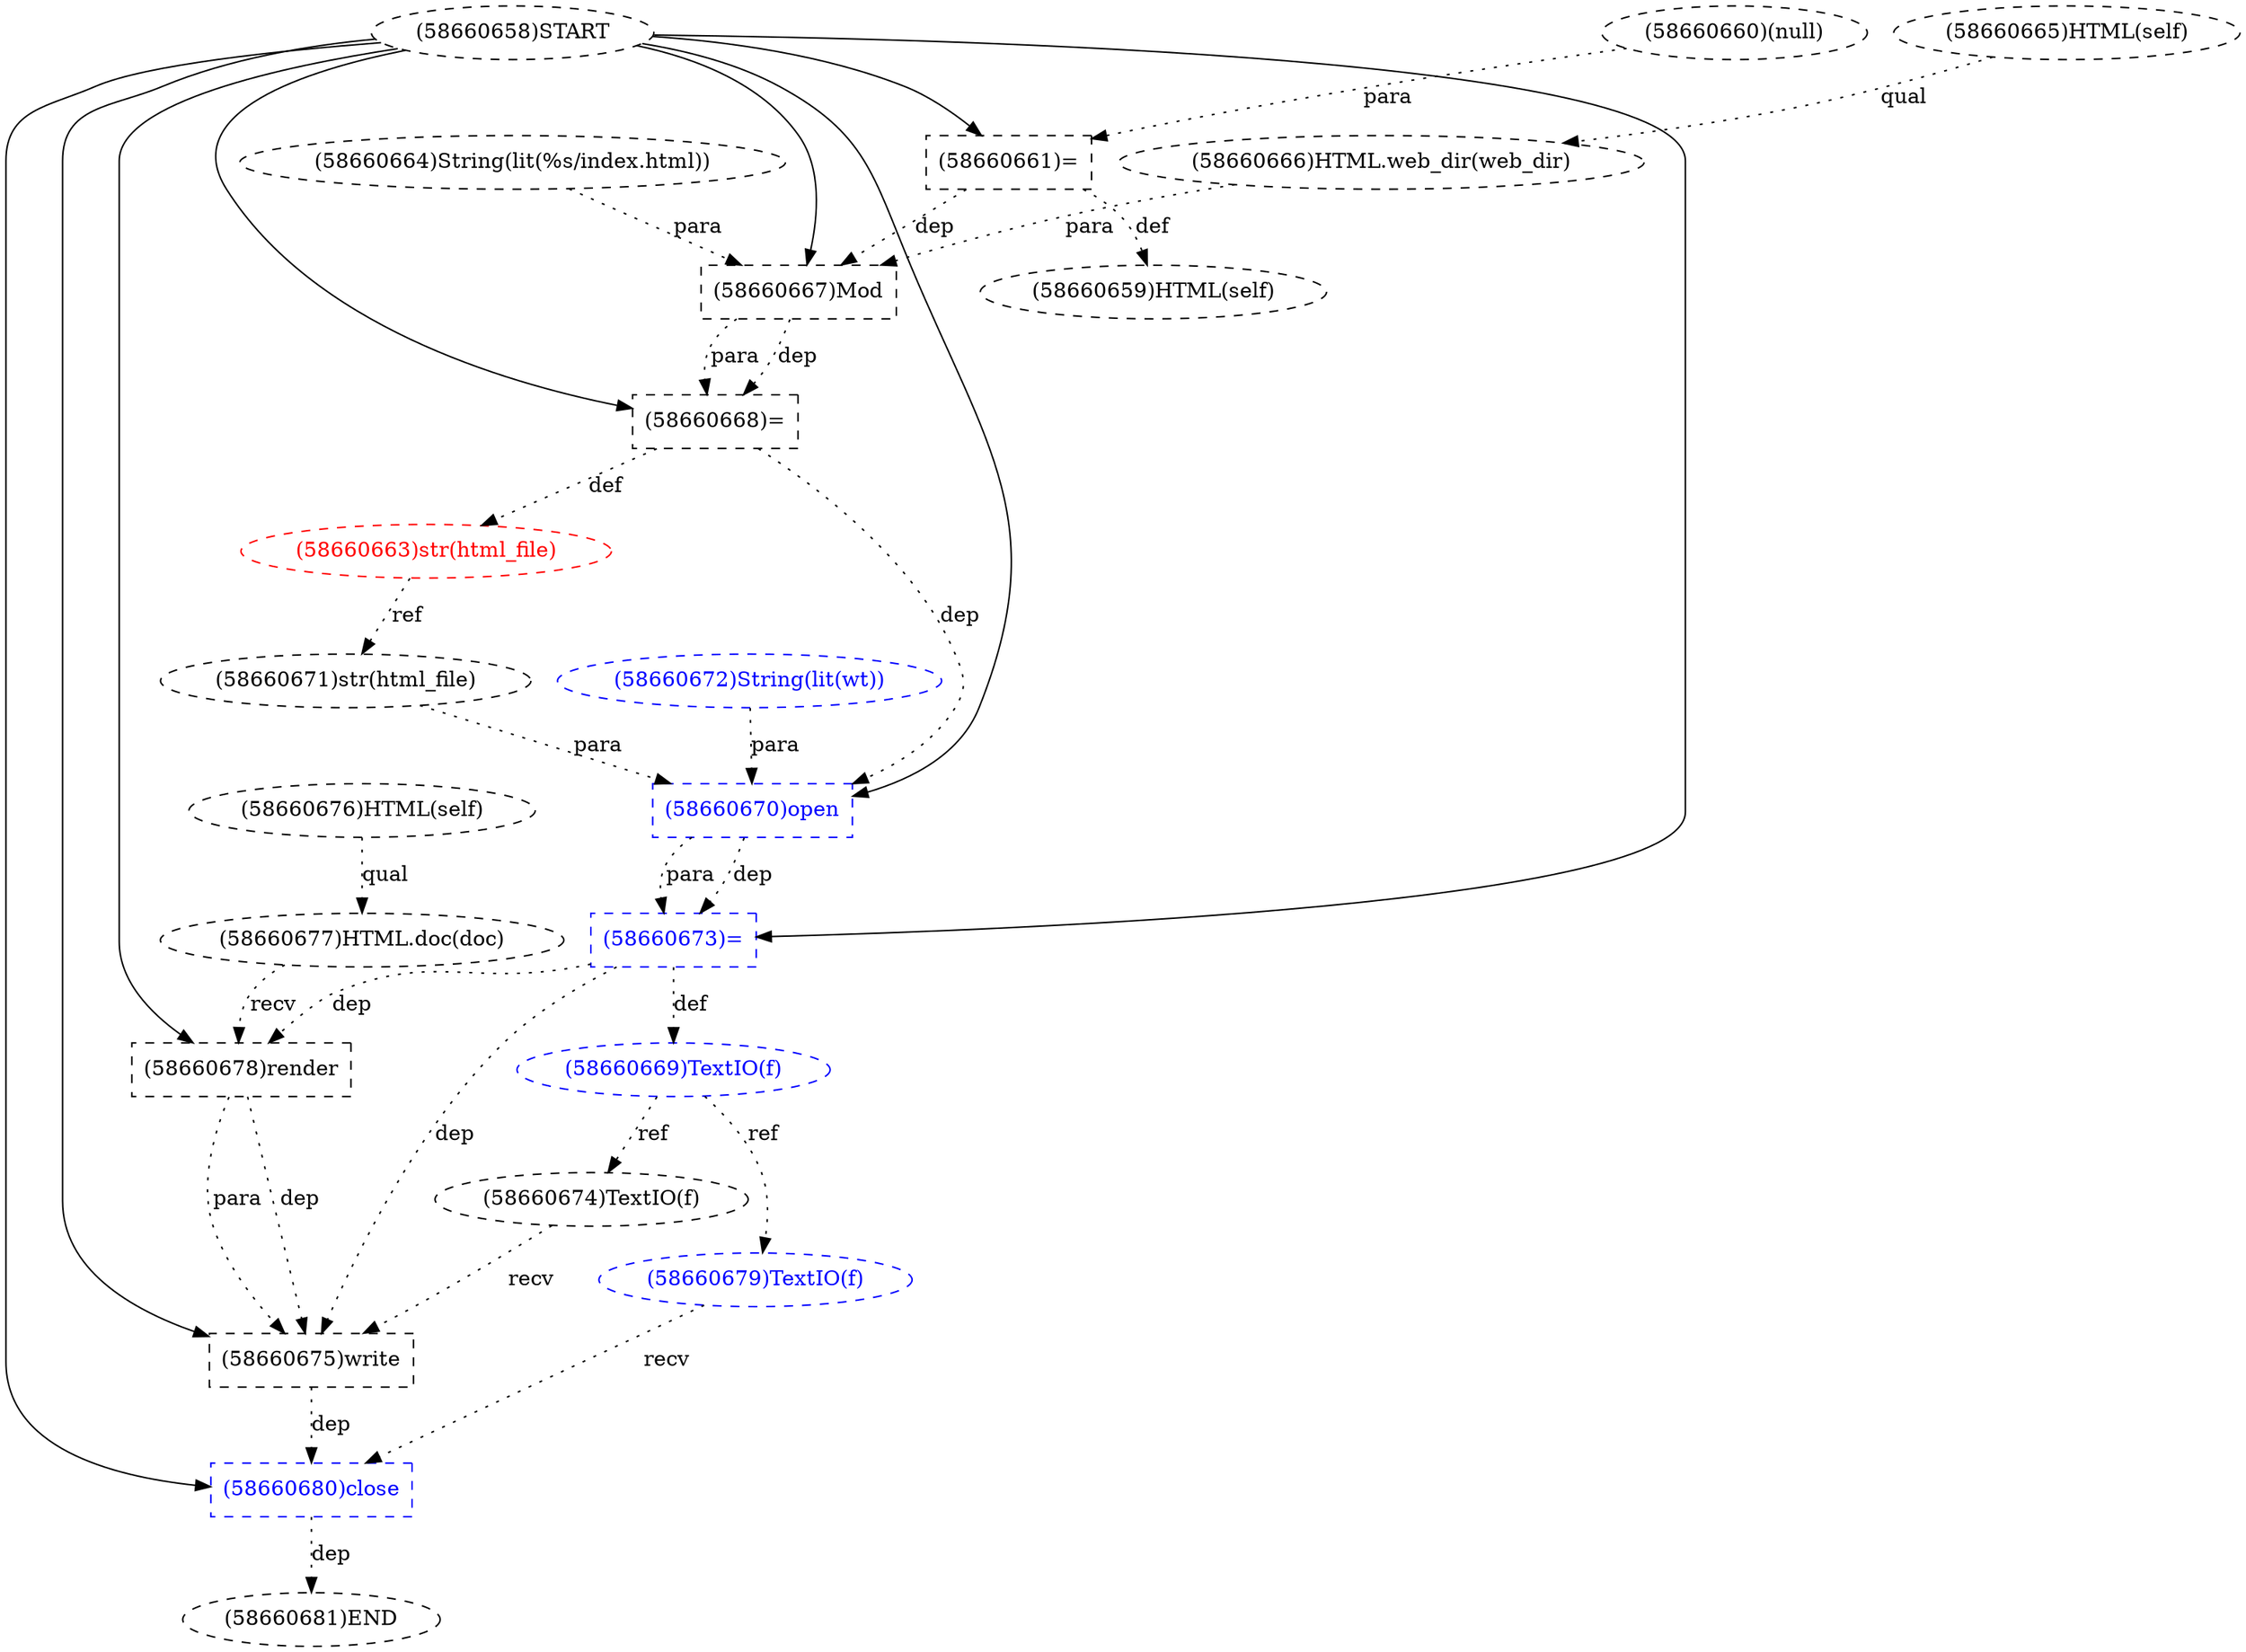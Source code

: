 digraph G {
1 [label="(58660668)=" shape=box style=dashed]
2 [label="(58660676)HTML(self)" shape=ellipse style=dashed]
3 [label="(58660681)END" style=dashed]
4 [label="(58660660)(null)" shape=ellipse style=dashed]
5 [label="(58660667)Mod" shape=box style=dashed]
6 [label="(58660665)HTML(self)" shape=ellipse style=dashed]
7 [label="(58660672)String(lit(wt))" shape=ellipse style=dashed color=blue fontcolor=blue]
8 [label="(58660669)TextIO(f)" shape=ellipse style=dashed color=blue fontcolor=blue]
9 [label="(58660659)HTML(self)" shape=ellipse style=dashed]
10 [label="(58660674)TextIO(f)" shape=ellipse style=dashed]
11 [label="(58660675)write" shape=box style=dashed]
12 [label="(58660677)HTML.doc(doc)" shape=ellipse style=dashed]
13 [label="(58660663)str(html_file)" shape=ellipse style=dashed color=red fontcolor=red]
14 [label="(58660678)render" shape=box style=dashed]
15 [label="(58660666)HTML.web_dir(web_dir)" shape=ellipse style=dashed]
16 [label="(58660671)str(html_file)" shape=ellipse style=dashed]
17 [label="(58660670)open" shape=box style=dashed color=blue fontcolor=blue]
18 [label="(58660661)=" shape=box style=dashed]
19 [label="(58660664)String(lit(%s/index.html))" shape=ellipse style=dashed]
20 [label="(58660679)TextIO(f)" shape=ellipse style=dashed color=blue fontcolor=blue]
21 [label="(58660658)START" style=dashed]
22 [label="(58660680)close" shape=box style=dashed color=blue fontcolor=blue]
23 [label="(58660673)=" shape=box style=dashed color=blue fontcolor=blue]
21 -> 1 [label="" style=solid];
5 -> 1 [label="dep" style=dotted];
5 -> 1 [label="para" style=dotted];
22 -> 3 [label="dep" style=dotted];
21 -> 5 [label="" style=solid];
19 -> 5 [label="para" style=dotted];
15 -> 5 [label="para" style=dotted];
18 -> 5 [label="dep" style=dotted];
23 -> 8 [label="def" style=dotted];
18 -> 9 [label="def" style=dotted];
8 -> 10 [label="ref" style=dotted];
21 -> 11 [label="" style=solid];
10 -> 11 [label="recv" style=dotted];
14 -> 11 [label="dep" style=dotted];
14 -> 11 [label="para" style=dotted];
23 -> 11 [label="dep" style=dotted];
2 -> 12 [label="qual" style=dotted];
1 -> 13 [label="def" style=dotted];
21 -> 14 [label="" style=solid];
12 -> 14 [label="recv" style=dotted];
23 -> 14 [label="dep" style=dotted];
6 -> 15 [label="qual" style=dotted];
13 -> 16 [label="ref" style=dotted];
21 -> 17 [label="" style=solid];
16 -> 17 [label="para" style=dotted];
7 -> 17 [label="para" style=dotted];
1 -> 17 [label="dep" style=dotted];
21 -> 18 [label="" style=solid];
4 -> 18 [label="para" style=dotted];
8 -> 20 [label="ref" style=dotted];
21 -> 22 [label="" style=solid];
20 -> 22 [label="recv" style=dotted];
11 -> 22 [label="dep" style=dotted];
21 -> 23 [label="" style=solid];
17 -> 23 [label="dep" style=dotted];
17 -> 23 [label="para" style=dotted];
}